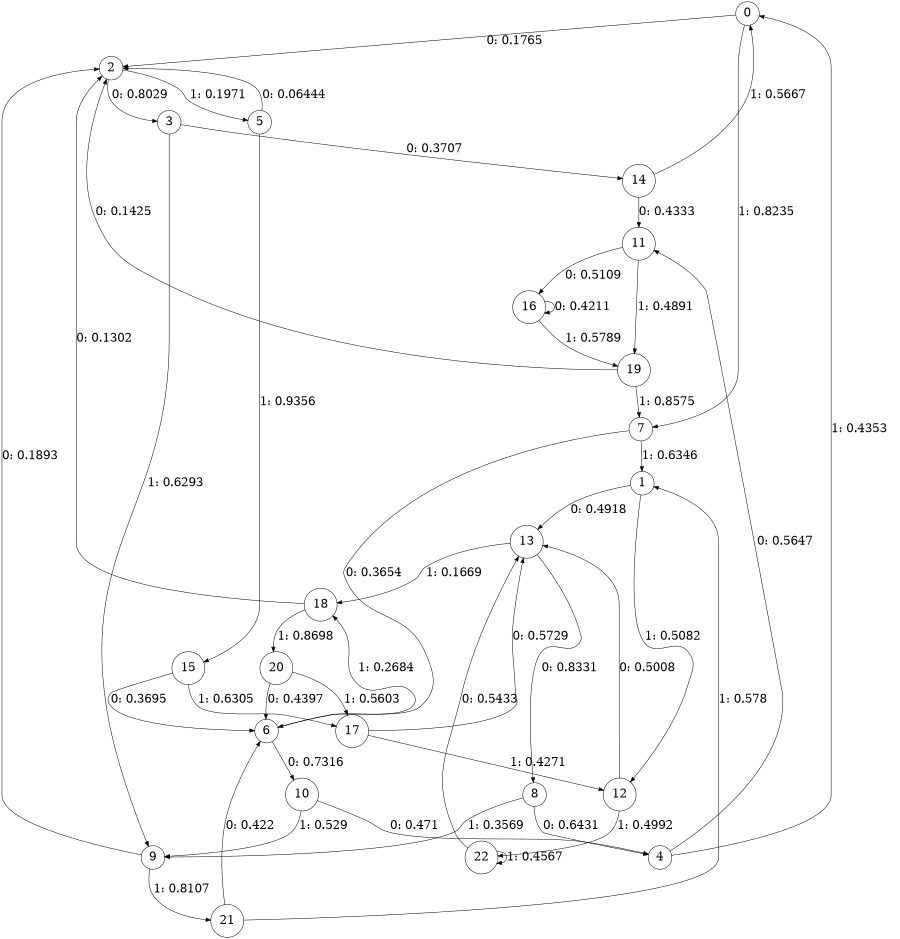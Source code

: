 digraph "ch2faceL5" {
size = "6,8.5";
ratio = "fill";
node [shape = circle];
node [fontsize = 24];
edge [fontsize = 24];
0 -> 2 [label = "0: 0.1765   "];
0 -> 7 [label = "1: 0.8235   "];
1 -> 13 [label = "0: 0.4918   "];
1 -> 12 [label = "1: 0.5082   "];
2 -> 3 [label = "0: 0.8029   "];
2 -> 5 [label = "1: 0.1971   "];
3 -> 14 [label = "0: 0.3707   "];
3 -> 9 [label = "1: 0.6293   "];
4 -> 11 [label = "0: 0.5647   "];
4 -> 0 [label = "1: 0.4353   "];
5 -> 2 [label = "0: 0.06444  "];
5 -> 15 [label = "1: 0.9356   "];
6 -> 10 [label = "0: 0.7316   "];
6 -> 18 [label = "1: 0.2684   "];
7 -> 6 [label = "0: 0.3654   "];
7 -> 1 [label = "1: 0.6346   "];
8 -> 4 [label = "0: 0.6431   "];
8 -> 9 [label = "1: 0.3569   "];
9 -> 2 [label = "0: 0.1893   "];
9 -> 21 [label = "1: 0.8107   "];
10 -> 4 [label = "0: 0.471    "];
10 -> 9 [label = "1: 0.529    "];
11 -> 16 [label = "0: 0.5109   "];
11 -> 19 [label = "1: 0.4891   "];
12 -> 13 [label = "0: 0.5008   "];
12 -> 22 [label = "1: 0.4992   "];
13 -> 8 [label = "0: 0.8331   "];
13 -> 18 [label = "1: 0.1669   "];
14 -> 11 [label = "0: 0.4333   "];
14 -> 0 [label = "1: 0.5667   "];
15 -> 6 [label = "0: 0.3695   "];
15 -> 17 [label = "1: 0.6305   "];
16 -> 16 [label = "0: 0.4211   "];
16 -> 19 [label = "1: 0.5789   "];
17 -> 13 [label = "0: 0.5729   "];
17 -> 12 [label = "1: 0.4271   "];
18 -> 2 [label = "0: 0.1302   "];
18 -> 20 [label = "1: 0.8698   "];
19 -> 2 [label = "0: 0.1425   "];
19 -> 7 [label = "1: 0.8575   "];
20 -> 6 [label = "0: 0.4397   "];
20 -> 17 [label = "1: 0.5603   "];
21 -> 6 [label = "0: 0.422    "];
21 -> 1 [label = "1: 0.578    "];
22 -> 13 [label = "0: 0.5433   "];
22 -> 22 [label = "1: 0.4567   "];
}